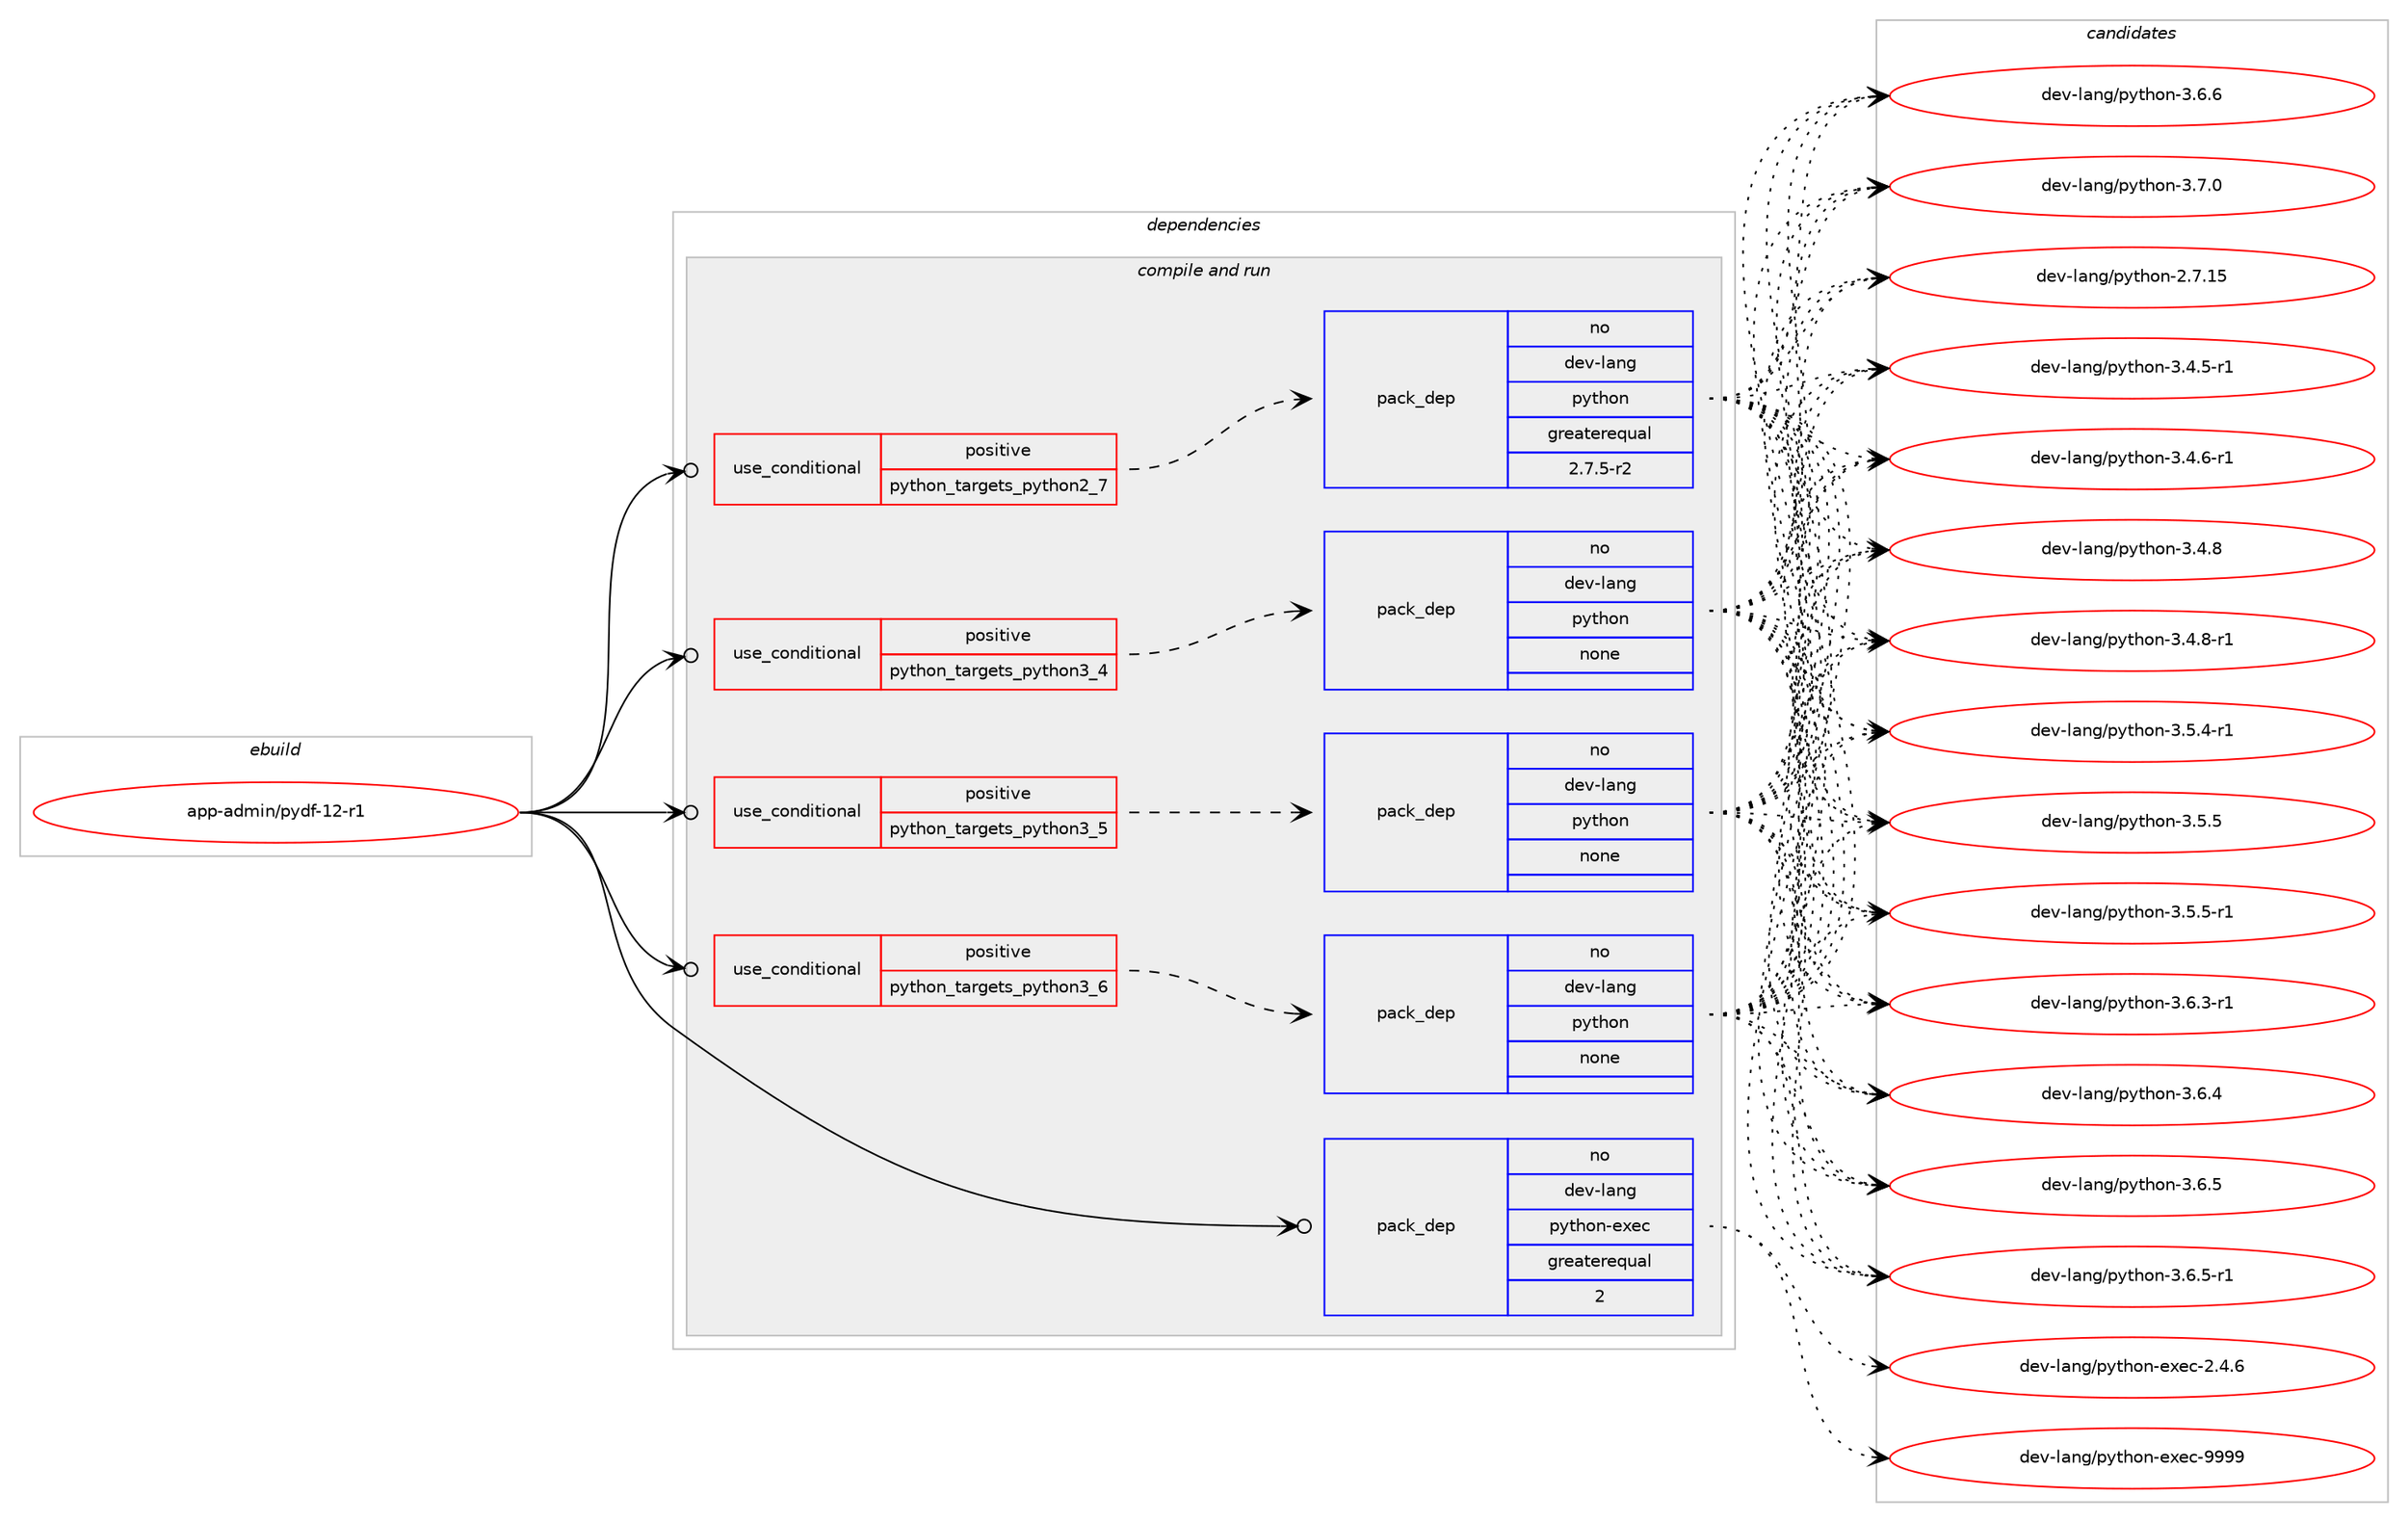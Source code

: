 digraph prolog {

# *************
# Graph options
# *************

newrank=true;
concentrate=true;
compound=true;
graph [rankdir=LR,fontname=Helvetica,fontsize=10,ranksep=1.5];#, ranksep=2.5, nodesep=0.2];
edge  [arrowhead=vee];
node  [fontname=Helvetica,fontsize=10];

# **********
# The ebuild
# **********

subgraph cluster_leftcol {
color=gray;
rank=same;
label=<<i>ebuild</i>>;
id [label="app-admin/pydf-12-r1", color=red, width=4, href="../app-admin/pydf-12-r1.svg"];
}

# ****************
# The dependencies
# ****************

subgraph cluster_midcol {
color=gray;
label=<<i>dependencies</i>>;
subgraph cluster_compile {
fillcolor="#eeeeee";
style=filled;
label=<<i>compile</i>>;
}
subgraph cluster_compileandrun {
fillcolor="#eeeeee";
style=filled;
label=<<i>compile and run</i>>;
subgraph cond74 {
dependency661 [label=<<TABLE BORDER="0" CELLBORDER="1" CELLSPACING="0" CELLPADDING="4"><TR><TD ROWSPAN="3" CELLPADDING="10">use_conditional</TD></TR><TR><TD>positive</TD></TR><TR><TD>python_targets_python2_7</TD></TR></TABLE>>, shape=none, color=red];
subgraph pack542 {
dependency662 [label=<<TABLE BORDER="0" CELLBORDER="1" CELLSPACING="0" CELLPADDING="4" WIDTH="220"><TR><TD ROWSPAN="6" CELLPADDING="30">pack_dep</TD></TR><TR><TD WIDTH="110">no</TD></TR><TR><TD>dev-lang</TD></TR><TR><TD>python</TD></TR><TR><TD>greaterequal</TD></TR><TR><TD>2.7.5-r2</TD></TR></TABLE>>, shape=none, color=blue];
}
dependency661:e -> dependency662:w [weight=20,style="dashed",arrowhead="vee"];
}
id:e -> dependency661:w [weight=20,style="solid",arrowhead="odotvee"];
subgraph cond75 {
dependency663 [label=<<TABLE BORDER="0" CELLBORDER="1" CELLSPACING="0" CELLPADDING="4"><TR><TD ROWSPAN="3" CELLPADDING="10">use_conditional</TD></TR><TR><TD>positive</TD></TR><TR><TD>python_targets_python3_4</TD></TR></TABLE>>, shape=none, color=red];
subgraph pack543 {
dependency664 [label=<<TABLE BORDER="0" CELLBORDER="1" CELLSPACING="0" CELLPADDING="4" WIDTH="220"><TR><TD ROWSPAN="6" CELLPADDING="30">pack_dep</TD></TR><TR><TD WIDTH="110">no</TD></TR><TR><TD>dev-lang</TD></TR><TR><TD>python</TD></TR><TR><TD>none</TD></TR><TR><TD></TD></TR></TABLE>>, shape=none, color=blue];
}
dependency663:e -> dependency664:w [weight=20,style="dashed",arrowhead="vee"];
}
id:e -> dependency663:w [weight=20,style="solid",arrowhead="odotvee"];
subgraph cond76 {
dependency665 [label=<<TABLE BORDER="0" CELLBORDER="1" CELLSPACING="0" CELLPADDING="4"><TR><TD ROWSPAN="3" CELLPADDING="10">use_conditional</TD></TR><TR><TD>positive</TD></TR><TR><TD>python_targets_python3_5</TD></TR></TABLE>>, shape=none, color=red];
subgraph pack544 {
dependency666 [label=<<TABLE BORDER="0" CELLBORDER="1" CELLSPACING="0" CELLPADDING="4" WIDTH="220"><TR><TD ROWSPAN="6" CELLPADDING="30">pack_dep</TD></TR><TR><TD WIDTH="110">no</TD></TR><TR><TD>dev-lang</TD></TR><TR><TD>python</TD></TR><TR><TD>none</TD></TR><TR><TD></TD></TR></TABLE>>, shape=none, color=blue];
}
dependency665:e -> dependency666:w [weight=20,style="dashed",arrowhead="vee"];
}
id:e -> dependency665:w [weight=20,style="solid",arrowhead="odotvee"];
subgraph cond77 {
dependency667 [label=<<TABLE BORDER="0" CELLBORDER="1" CELLSPACING="0" CELLPADDING="4"><TR><TD ROWSPAN="3" CELLPADDING="10">use_conditional</TD></TR><TR><TD>positive</TD></TR><TR><TD>python_targets_python3_6</TD></TR></TABLE>>, shape=none, color=red];
subgraph pack545 {
dependency668 [label=<<TABLE BORDER="0" CELLBORDER="1" CELLSPACING="0" CELLPADDING="4" WIDTH="220"><TR><TD ROWSPAN="6" CELLPADDING="30">pack_dep</TD></TR><TR><TD WIDTH="110">no</TD></TR><TR><TD>dev-lang</TD></TR><TR><TD>python</TD></TR><TR><TD>none</TD></TR><TR><TD></TD></TR></TABLE>>, shape=none, color=blue];
}
dependency667:e -> dependency668:w [weight=20,style="dashed",arrowhead="vee"];
}
id:e -> dependency667:w [weight=20,style="solid",arrowhead="odotvee"];
subgraph pack546 {
dependency669 [label=<<TABLE BORDER="0" CELLBORDER="1" CELLSPACING="0" CELLPADDING="4" WIDTH="220"><TR><TD ROWSPAN="6" CELLPADDING="30">pack_dep</TD></TR><TR><TD WIDTH="110">no</TD></TR><TR><TD>dev-lang</TD></TR><TR><TD>python-exec</TD></TR><TR><TD>greaterequal</TD></TR><TR><TD>2</TD></TR></TABLE>>, shape=none, color=blue];
}
id:e -> dependency669:w [weight=20,style="solid",arrowhead="odotvee"];
}
subgraph cluster_run {
fillcolor="#eeeeee";
style=filled;
label=<<i>run</i>>;
}
}

# **************
# The candidates
# **************

subgraph cluster_choices {
rank=same;
color=gray;
label=<<i>candidates</i>>;

subgraph choice542 {
color=black;
nodesep=1;
choice10010111845108971101034711212111610411111045504655464953 [label="dev-lang/python-2.7.15", color=red, width=4,href="../dev-lang/python-2.7.15.svg"];
choice1001011184510897110103471121211161041111104551465246534511449 [label="dev-lang/python-3.4.5-r1", color=red, width=4,href="../dev-lang/python-3.4.5-r1.svg"];
choice1001011184510897110103471121211161041111104551465246544511449 [label="dev-lang/python-3.4.6-r1", color=red, width=4,href="../dev-lang/python-3.4.6-r1.svg"];
choice100101118451089711010347112121116104111110455146524656 [label="dev-lang/python-3.4.8", color=red, width=4,href="../dev-lang/python-3.4.8.svg"];
choice1001011184510897110103471121211161041111104551465246564511449 [label="dev-lang/python-3.4.8-r1", color=red, width=4,href="../dev-lang/python-3.4.8-r1.svg"];
choice1001011184510897110103471121211161041111104551465346524511449 [label="dev-lang/python-3.5.4-r1", color=red, width=4,href="../dev-lang/python-3.5.4-r1.svg"];
choice100101118451089711010347112121116104111110455146534653 [label="dev-lang/python-3.5.5", color=red, width=4,href="../dev-lang/python-3.5.5.svg"];
choice1001011184510897110103471121211161041111104551465346534511449 [label="dev-lang/python-3.5.5-r1", color=red, width=4,href="../dev-lang/python-3.5.5-r1.svg"];
choice1001011184510897110103471121211161041111104551465446514511449 [label="dev-lang/python-3.6.3-r1", color=red, width=4,href="../dev-lang/python-3.6.3-r1.svg"];
choice100101118451089711010347112121116104111110455146544652 [label="dev-lang/python-3.6.4", color=red, width=4,href="../dev-lang/python-3.6.4.svg"];
choice100101118451089711010347112121116104111110455146544653 [label="dev-lang/python-3.6.5", color=red, width=4,href="../dev-lang/python-3.6.5.svg"];
choice1001011184510897110103471121211161041111104551465446534511449 [label="dev-lang/python-3.6.5-r1", color=red, width=4,href="../dev-lang/python-3.6.5-r1.svg"];
choice100101118451089711010347112121116104111110455146544654 [label="dev-lang/python-3.6.6", color=red, width=4,href="../dev-lang/python-3.6.6.svg"];
choice100101118451089711010347112121116104111110455146554648 [label="dev-lang/python-3.7.0", color=red, width=4,href="../dev-lang/python-3.7.0.svg"];
dependency662:e -> choice10010111845108971101034711212111610411111045504655464953:w [style=dotted,weight="100"];
dependency662:e -> choice1001011184510897110103471121211161041111104551465246534511449:w [style=dotted,weight="100"];
dependency662:e -> choice1001011184510897110103471121211161041111104551465246544511449:w [style=dotted,weight="100"];
dependency662:e -> choice100101118451089711010347112121116104111110455146524656:w [style=dotted,weight="100"];
dependency662:e -> choice1001011184510897110103471121211161041111104551465246564511449:w [style=dotted,weight="100"];
dependency662:e -> choice1001011184510897110103471121211161041111104551465346524511449:w [style=dotted,weight="100"];
dependency662:e -> choice100101118451089711010347112121116104111110455146534653:w [style=dotted,weight="100"];
dependency662:e -> choice1001011184510897110103471121211161041111104551465346534511449:w [style=dotted,weight="100"];
dependency662:e -> choice1001011184510897110103471121211161041111104551465446514511449:w [style=dotted,weight="100"];
dependency662:e -> choice100101118451089711010347112121116104111110455146544652:w [style=dotted,weight="100"];
dependency662:e -> choice100101118451089711010347112121116104111110455146544653:w [style=dotted,weight="100"];
dependency662:e -> choice1001011184510897110103471121211161041111104551465446534511449:w [style=dotted,weight="100"];
dependency662:e -> choice100101118451089711010347112121116104111110455146544654:w [style=dotted,weight="100"];
dependency662:e -> choice100101118451089711010347112121116104111110455146554648:w [style=dotted,weight="100"];
}
subgraph choice543 {
color=black;
nodesep=1;
choice10010111845108971101034711212111610411111045504655464953 [label="dev-lang/python-2.7.15", color=red, width=4,href="../dev-lang/python-2.7.15.svg"];
choice1001011184510897110103471121211161041111104551465246534511449 [label="dev-lang/python-3.4.5-r1", color=red, width=4,href="../dev-lang/python-3.4.5-r1.svg"];
choice1001011184510897110103471121211161041111104551465246544511449 [label="dev-lang/python-3.4.6-r1", color=red, width=4,href="../dev-lang/python-3.4.6-r1.svg"];
choice100101118451089711010347112121116104111110455146524656 [label="dev-lang/python-3.4.8", color=red, width=4,href="../dev-lang/python-3.4.8.svg"];
choice1001011184510897110103471121211161041111104551465246564511449 [label="dev-lang/python-3.4.8-r1", color=red, width=4,href="../dev-lang/python-3.4.8-r1.svg"];
choice1001011184510897110103471121211161041111104551465346524511449 [label="dev-lang/python-3.5.4-r1", color=red, width=4,href="../dev-lang/python-3.5.4-r1.svg"];
choice100101118451089711010347112121116104111110455146534653 [label="dev-lang/python-3.5.5", color=red, width=4,href="../dev-lang/python-3.5.5.svg"];
choice1001011184510897110103471121211161041111104551465346534511449 [label="dev-lang/python-3.5.5-r1", color=red, width=4,href="../dev-lang/python-3.5.5-r1.svg"];
choice1001011184510897110103471121211161041111104551465446514511449 [label="dev-lang/python-3.6.3-r1", color=red, width=4,href="../dev-lang/python-3.6.3-r1.svg"];
choice100101118451089711010347112121116104111110455146544652 [label="dev-lang/python-3.6.4", color=red, width=4,href="../dev-lang/python-3.6.4.svg"];
choice100101118451089711010347112121116104111110455146544653 [label="dev-lang/python-3.6.5", color=red, width=4,href="../dev-lang/python-3.6.5.svg"];
choice1001011184510897110103471121211161041111104551465446534511449 [label="dev-lang/python-3.6.5-r1", color=red, width=4,href="../dev-lang/python-3.6.5-r1.svg"];
choice100101118451089711010347112121116104111110455146544654 [label="dev-lang/python-3.6.6", color=red, width=4,href="../dev-lang/python-3.6.6.svg"];
choice100101118451089711010347112121116104111110455146554648 [label="dev-lang/python-3.7.0", color=red, width=4,href="../dev-lang/python-3.7.0.svg"];
dependency664:e -> choice10010111845108971101034711212111610411111045504655464953:w [style=dotted,weight="100"];
dependency664:e -> choice1001011184510897110103471121211161041111104551465246534511449:w [style=dotted,weight="100"];
dependency664:e -> choice1001011184510897110103471121211161041111104551465246544511449:w [style=dotted,weight="100"];
dependency664:e -> choice100101118451089711010347112121116104111110455146524656:w [style=dotted,weight="100"];
dependency664:e -> choice1001011184510897110103471121211161041111104551465246564511449:w [style=dotted,weight="100"];
dependency664:e -> choice1001011184510897110103471121211161041111104551465346524511449:w [style=dotted,weight="100"];
dependency664:e -> choice100101118451089711010347112121116104111110455146534653:w [style=dotted,weight="100"];
dependency664:e -> choice1001011184510897110103471121211161041111104551465346534511449:w [style=dotted,weight="100"];
dependency664:e -> choice1001011184510897110103471121211161041111104551465446514511449:w [style=dotted,weight="100"];
dependency664:e -> choice100101118451089711010347112121116104111110455146544652:w [style=dotted,weight="100"];
dependency664:e -> choice100101118451089711010347112121116104111110455146544653:w [style=dotted,weight="100"];
dependency664:e -> choice1001011184510897110103471121211161041111104551465446534511449:w [style=dotted,weight="100"];
dependency664:e -> choice100101118451089711010347112121116104111110455146544654:w [style=dotted,weight="100"];
dependency664:e -> choice100101118451089711010347112121116104111110455146554648:w [style=dotted,weight="100"];
}
subgraph choice544 {
color=black;
nodesep=1;
choice10010111845108971101034711212111610411111045504655464953 [label="dev-lang/python-2.7.15", color=red, width=4,href="../dev-lang/python-2.7.15.svg"];
choice1001011184510897110103471121211161041111104551465246534511449 [label="dev-lang/python-3.4.5-r1", color=red, width=4,href="../dev-lang/python-3.4.5-r1.svg"];
choice1001011184510897110103471121211161041111104551465246544511449 [label="dev-lang/python-3.4.6-r1", color=red, width=4,href="../dev-lang/python-3.4.6-r1.svg"];
choice100101118451089711010347112121116104111110455146524656 [label="dev-lang/python-3.4.8", color=red, width=4,href="../dev-lang/python-3.4.8.svg"];
choice1001011184510897110103471121211161041111104551465246564511449 [label="dev-lang/python-3.4.8-r1", color=red, width=4,href="../dev-lang/python-3.4.8-r1.svg"];
choice1001011184510897110103471121211161041111104551465346524511449 [label="dev-lang/python-3.5.4-r1", color=red, width=4,href="../dev-lang/python-3.5.4-r1.svg"];
choice100101118451089711010347112121116104111110455146534653 [label="dev-lang/python-3.5.5", color=red, width=4,href="../dev-lang/python-3.5.5.svg"];
choice1001011184510897110103471121211161041111104551465346534511449 [label="dev-lang/python-3.5.5-r1", color=red, width=4,href="../dev-lang/python-3.5.5-r1.svg"];
choice1001011184510897110103471121211161041111104551465446514511449 [label="dev-lang/python-3.6.3-r1", color=red, width=4,href="../dev-lang/python-3.6.3-r1.svg"];
choice100101118451089711010347112121116104111110455146544652 [label="dev-lang/python-3.6.4", color=red, width=4,href="../dev-lang/python-3.6.4.svg"];
choice100101118451089711010347112121116104111110455146544653 [label="dev-lang/python-3.6.5", color=red, width=4,href="../dev-lang/python-3.6.5.svg"];
choice1001011184510897110103471121211161041111104551465446534511449 [label="dev-lang/python-3.6.5-r1", color=red, width=4,href="../dev-lang/python-3.6.5-r1.svg"];
choice100101118451089711010347112121116104111110455146544654 [label="dev-lang/python-3.6.6", color=red, width=4,href="../dev-lang/python-3.6.6.svg"];
choice100101118451089711010347112121116104111110455146554648 [label="dev-lang/python-3.7.0", color=red, width=4,href="../dev-lang/python-3.7.0.svg"];
dependency666:e -> choice10010111845108971101034711212111610411111045504655464953:w [style=dotted,weight="100"];
dependency666:e -> choice1001011184510897110103471121211161041111104551465246534511449:w [style=dotted,weight="100"];
dependency666:e -> choice1001011184510897110103471121211161041111104551465246544511449:w [style=dotted,weight="100"];
dependency666:e -> choice100101118451089711010347112121116104111110455146524656:w [style=dotted,weight="100"];
dependency666:e -> choice1001011184510897110103471121211161041111104551465246564511449:w [style=dotted,weight="100"];
dependency666:e -> choice1001011184510897110103471121211161041111104551465346524511449:w [style=dotted,weight="100"];
dependency666:e -> choice100101118451089711010347112121116104111110455146534653:w [style=dotted,weight="100"];
dependency666:e -> choice1001011184510897110103471121211161041111104551465346534511449:w [style=dotted,weight="100"];
dependency666:e -> choice1001011184510897110103471121211161041111104551465446514511449:w [style=dotted,weight="100"];
dependency666:e -> choice100101118451089711010347112121116104111110455146544652:w [style=dotted,weight="100"];
dependency666:e -> choice100101118451089711010347112121116104111110455146544653:w [style=dotted,weight="100"];
dependency666:e -> choice1001011184510897110103471121211161041111104551465446534511449:w [style=dotted,weight="100"];
dependency666:e -> choice100101118451089711010347112121116104111110455146544654:w [style=dotted,weight="100"];
dependency666:e -> choice100101118451089711010347112121116104111110455146554648:w [style=dotted,weight="100"];
}
subgraph choice545 {
color=black;
nodesep=1;
choice10010111845108971101034711212111610411111045504655464953 [label="dev-lang/python-2.7.15", color=red, width=4,href="../dev-lang/python-2.7.15.svg"];
choice1001011184510897110103471121211161041111104551465246534511449 [label="dev-lang/python-3.4.5-r1", color=red, width=4,href="../dev-lang/python-3.4.5-r1.svg"];
choice1001011184510897110103471121211161041111104551465246544511449 [label="dev-lang/python-3.4.6-r1", color=red, width=4,href="../dev-lang/python-3.4.6-r1.svg"];
choice100101118451089711010347112121116104111110455146524656 [label="dev-lang/python-3.4.8", color=red, width=4,href="../dev-lang/python-3.4.8.svg"];
choice1001011184510897110103471121211161041111104551465246564511449 [label="dev-lang/python-3.4.8-r1", color=red, width=4,href="../dev-lang/python-3.4.8-r1.svg"];
choice1001011184510897110103471121211161041111104551465346524511449 [label="dev-lang/python-3.5.4-r1", color=red, width=4,href="../dev-lang/python-3.5.4-r1.svg"];
choice100101118451089711010347112121116104111110455146534653 [label="dev-lang/python-3.5.5", color=red, width=4,href="../dev-lang/python-3.5.5.svg"];
choice1001011184510897110103471121211161041111104551465346534511449 [label="dev-lang/python-3.5.5-r1", color=red, width=4,href="../dev-lang/python-3.5.5-r1.svg"];
choice1001011184510897110103471121211161041111104551465446514511449 [label="dev-lang/python-3.6.3-r1", color=red, width=4,href="../dev-lang/python-3.6.3-r1.svg"];
choice100101118451089711010347112121116104111110455146544652 [label="dev-lang/python-3.6.4", color=red, width=4,href="../dev-lang/python-3.6.4.svg"];
choice100101118451089711010347112121116104111110455146544653 [label="dev-lang/python-3.6.5", color=red, width=4,href="../dev-lang/python-3.6.5.svg"];
choice1001011184510897110103471121211161041111104551465446534511449 [label="dev-lang/python-3.6.5-r1", color=red, width=4,href="../dev-lang/python-3.6.5-r1.svg"];
choice100101118451089711010347112121116104111110455146544654 [label="dev-lang/python-3.6.6", color=red, width=4,href="../dev-lang/python-3.6.6.svg"];
choice100101118451089711010347112121116104111110455146554648 [label="dev-lang/python-3.7.0", color=red, width=4,href="../dev-lang/python-3.7.0.svg"];
dependency668:e -> choice10010111845108971101034711212111610411111045504655464953:w [style=dotted,weight="100"];
dependency668:e -> choice1001011184510897110103471121211161041111104551465246534511449:w [style=dotted,weight="100"];
dependency668:e -> choice1001011184510897110103471121211161041111104551465246544511449:w [style=dotted,weight="100"];
dependency668:e -> choice100101118451089711010347112121116104111110455146524656:w [style=dotted,weight="100"];
dependency668:e -> choice1001011184510897110103471121211161041111104551465246564511449:w [style=dotted,weight="100"];
dependency668:e -> choice1001011184510897110103471121211161041111104551465346524511449:w [style=dotted,weight="100"];
dependency668:e -> choice100101118451089711010347112121116104111110455146534653:w [style=dotted,weight="100"];
dependency668:e -> choice1001011184510897110103471121211161041111104551465346534511449:w [style=dotted,weight="100"];
dependency668:e -> choice1001011184510897110103471121211161041111104551465446514511449:w [style=dotted,weight="100"];
dependency668:e -> choice100101118451089711010347112121116104111110455146544652:w [style=dotted,weight="100"];
dependency668:e -> choice100101118451089711010347112121116104111110455146544653:w [style=dotted,weight="100"];
dependency668:e -> choice1001011184510897110103471121211161041111104551465446534511449:w [style=dotted,weight="100"];
dependency668:e -> choice100101118451089711010347112121116104111110455146544654:w [style=dotted,weight="100"];
dependency668:e -> choice100101118451089711010347112121116104111110455146554648:w [style=dotted,weight="100"];
}
subgraph choice546 {
color=black;
nodesep=1;
choice1001011184510897110103471121211161041111104510112010199455046524654 [label="dev-lang/python-exec-2.4.6", color=red, width=4,href="../dev-lang/python-exec-2.4.6.svg"];
choice10010111845108971101034711212111610411111045101120101994557575757 [label="dev-lang/python-exec-9999", color=red, width=4,href="../dev-lang/python-exec-9999.svg"];
dependency669:e -> choice1001011184510897110103471121211161041111104510112010199455046524654:w [style=dotted,weight="100"];
dependency669:e -> choice10010111845108971101034711212111610411111045101120101994557575757:w [style=dotted,weight="100"];
}
}

}
